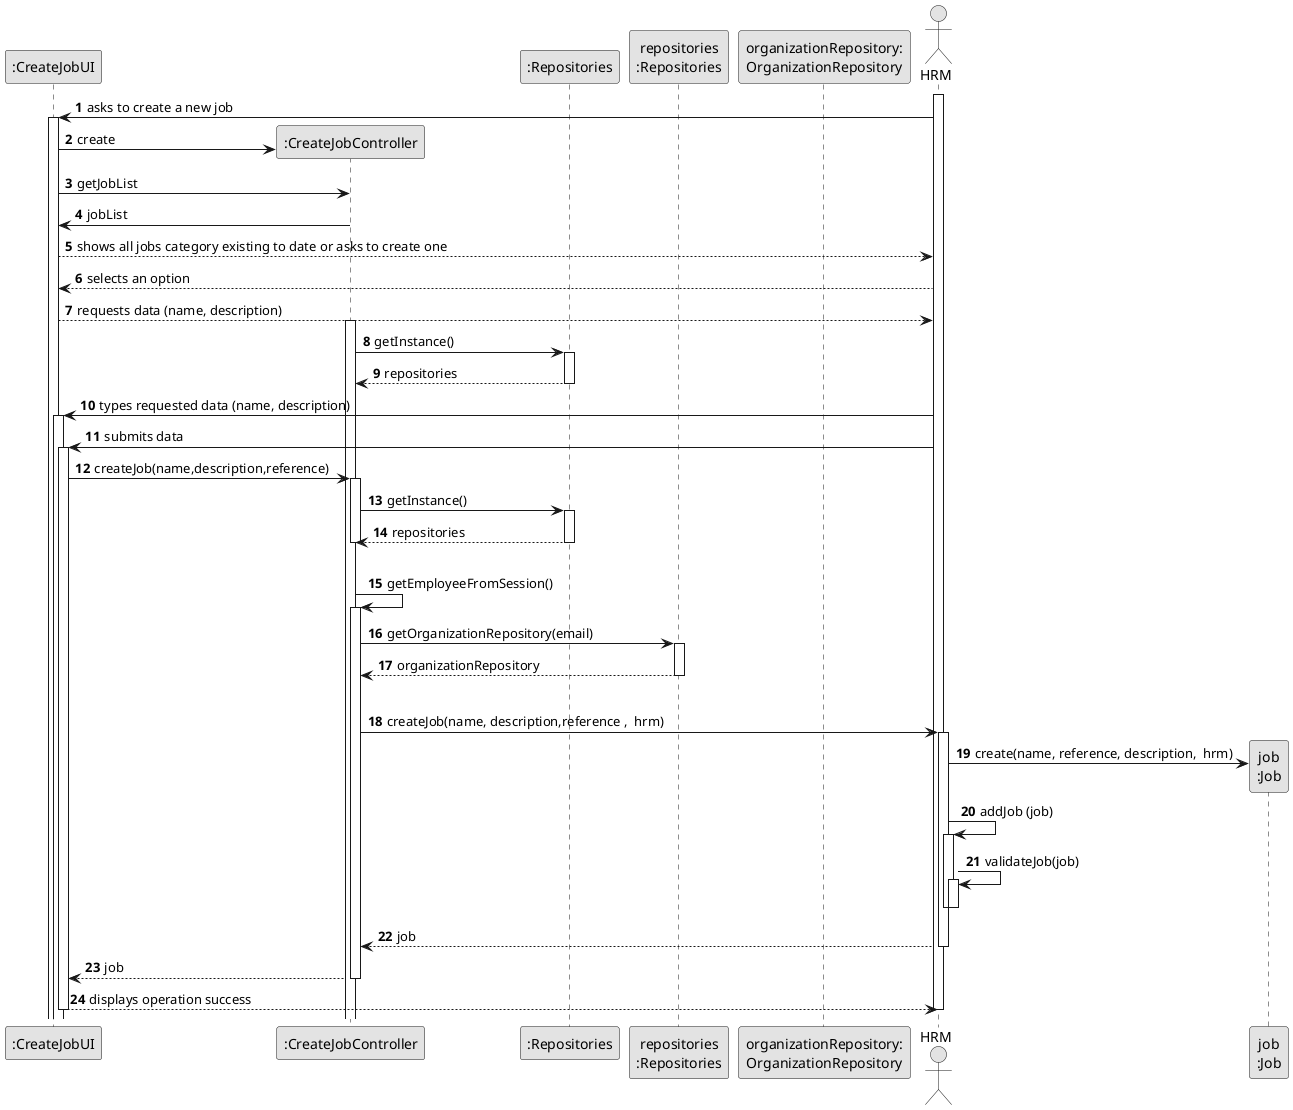 @startuml
skinparam monochrome true
skinparam packageStyle rectangle
skinparam shadowing false


autonumber

'hide footbox

actor "HRM" as HRM
participant ":CreateJobUI" as UI
participant ":CreateJobController" as CTRL
participant ":Repositories" as RepositorySingleton
participant "repositories\n:Repositories" as PLAT
'participant "jobCategoryRepository:\nJobCategoryRepository" as TaskCategoryRepository
'participant ":ApplicationSession" as _APP
'participant "appSession\n:ApplicationSession" as APP
'participant "currentSession\n:UserSession" as SESSAO
participant "organizationRepository:\nOrganizationRepository" as OrganizationRepository
participant "hrm\n:HRM" as HRM
participant "job\n:Job" as JOB

activate HRM

        HRM -> UI : asks to create a new job

        activate UI

            create CTRL
            UI -> CTRL** : create

            UI -> CTRL : getJobList

            CTRL -> UI : jobList

            UI --> HRM : shows all jobs category existing to date or asks to create one

            HRM --> UI : selects an option

            UI --> HRM : requests data (name, description)

'            UI -> CTRL : getTaskCategories()
            activate CTRL

                CTRL -> RepositorySingleton : getInstance()
                activate RepositorySingleton

                    RepositorySingleton --> CTRL: repositories
                deactivate RepositorySingleton

'                CTRL -> PLAT : getTaskCategoryRepository()
'                activate PLAT

'                    PLAT --> CTRL: taskCategoryRepository
'                deactivate PLAT

'                CTRL -> TaskCategoryRepository : getTaskCategories()
'                activate TaskCategoryRepository

'                    TaskCategoryRepository --> CTRL : taskCategoryList
'                deactivate TaskCategoryRepository

'                CTRL --> UI : taskCategoryList
'            deactivate CTRL

'            UI --> HRM : shows task category list\n and asks to sleect one
'        deactivate UI

'    HRM -> UI : selects a task category
'    activate UI

'        UI --> HRM : requests data
'    deactivate UI

    HRM -> UI : types requested data (name, description)
    activate UI

'        UI --> HRM : shows selected category and requested data
'    deactivate UI

    HRM -> UI : submits data
    activate UI

        UI -> CTRL : createJob(name,description,reference)
        activate CTRL

'            CTRL -> CTRL : getJobCategoryByDescription(taskCategoryDescription)
'            activate CTRL

                CTRL -> RepositorySingleton : getInstance()
                activate RepositorySingleton

                    RepositorySingleton --> CTRL: repositories
                deactivate RepositorySingleton

'                CTRL -> PLAT : getTaskCategoryRepository()
'                activate PLAT
'
'                    PLAT -> CTRL : taskCategoryRepository
'                deactivate PLAT

'                CTRL -> TaskCategoryRepository : getTaskCategoryByDescription(taskCategoryDescription)
'                activate TaskCategoryRepository

'                    TaskCategoryRepository --> CTRL : taskCategory
'                deactivate TaskCategoryRepository
'                    CTRL --> CTRL : taskCategory
            deactivate CTRL

            |||
            CTRL -> CTRL : getEmployeeFromSession()
            activate CTRL

'                CTRL -> _APP: getInstance()
'                activate _APP
'                    _APP -> CTRL: appSession
'                deactivate _APP


'                CTRL -> APP: getCurrentSession()
'                activate APP

'                    APP --> CTRL: currentSession
'                deactivate APP

'                CTRL -> SESSAO: email = getUserEmail()
'                activate SESSAO

'                    SESSAO --> CTRL: email
'                deactivate SESSAO


                CTRL -> PLAT: getOrganizationRepository(email)
                activate PLAT

                    PLAT --> CTRL: organizationRepository
                deactivate PLAT


'                CTRL -> OrganizationRepository: getOrganizationByEmployeeEmail(email)
'                activate OrganizationRepository

'                    loop [for each organization
'                        OrganizationRepository -> HRM : anyEmployeeHasEmail(email)
'                        activate HRM
'
'                             HRM --> OrganizationRepository : true/false
'                        deactivate HRM
'                    end
'                    OrganizationRepository --> CTRL : organization
'                deactivate OrganizationRepository

'                CTRL -> HRM: getEmployeeByEmail(email)
'                activate HRM
'
'                    HRM --> CTRL : employee
'                deactivate HRM
'
'                CTRL --> CTRL : employee
'            deactivate CTRL

            |||
            CTRL -> HRM: createJob(name, description,reference ,  hrm)
            activate HRM

                HRM -> JOB**: create(name, reference, description,  hrm)
                HRM -> HRM: addJob (job)


                activate HRM
                    HRM -> HRM: validateJob(job)
                    activate HRM
'                        HRM --> HRM
                    deactivate HRM

'                    HRM --> HRM
                deactivate HRM

                HRM --> CTRL : job

            deactivate HRM

            CTRL --> UI: job
            deactivate CTRL
            UI --> HRM: displays operation success
    deactivate UI

deactivate HRM

@enduml